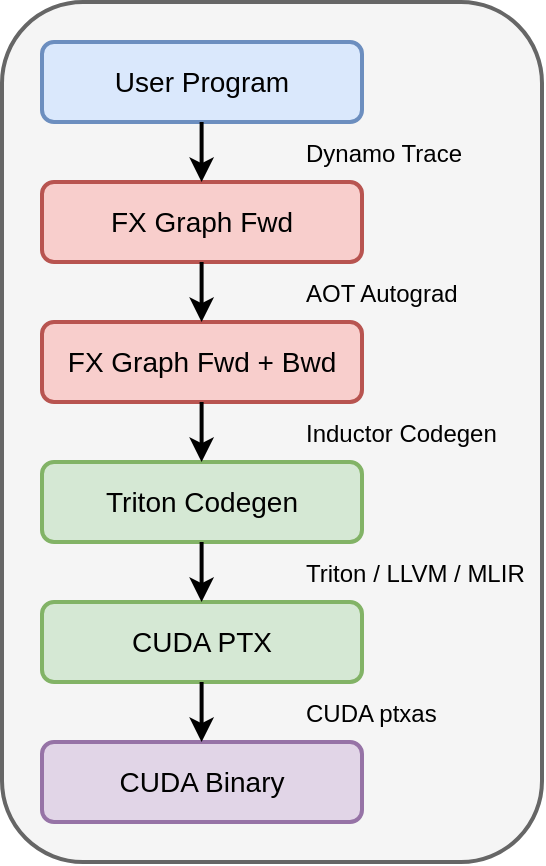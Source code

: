 <mxfile version="20.8.16" type="device"><diagram name="Page-1" id="dgEz4zzRq9ji8uH46biQ"><mxGraphModel dx="476" dy="576" grid="1" gridSize="10" guides="1" tooltips="1" connect="1" arrows="1" fold="1" page="1" pageScale="1" pageWidth="850" pageHeight="1100" math="0" shadow="0"><root><mxCell id="0"/><mxCell id="1" parent="0"/><mxCell id="Cvfs00MhlCb4LslnIZVh-27" value="" style="rounded=1;whiteSpace=wrap;html=1;strokeWidth=2;fontSize=12;fillColor=#f5f5f5;fontColor=#333333;strokeColor=#666666;" vertex="1" parent="1"><mxGeometry x="220" y="60" width="270" height="430" as="geometry"/></mxCell><mxCell id="Cvfs00MhlCb4LslnIZVh-25" value="front" parent="0"/><mxCell id="Cvfs00MhlCb4LslnIZVh-20" value="&lt;font style=&quot;font-size: 12px;&quot;&gt;AOT Autograd&lt;/font&gt;" style="text;html=1;strokeColor=none;fillColor=none;align=left;verticalAlign=middle;whiteSpace=wrap;rounded=0;fontSize=14;" vertex="1" parent="Cvfs00MhlCb4LslnIZVh-25"><mxGeometry x="370" y="190" width="120" height="30" as="geometry"/></mxCell><mxCell id="Cvfs00MhlCb4LslnIZVh-21" value="&lt;font style=&quot;font-size: 12px;&quot;&gt;Inductor Codegen&lt;/font&gt;" style="text;html=1;strokeColor=none;fillColor=none;align=left;verticalAlign=middle;whiteSpace=wrap;rounded=0;fontSize=14;" vertex="1" parent="Cvfs00MhlCb4LslnIZVh-25"><mxGeometry x="370" y="260" width="120" height="30" as="geometry"/></mxCell><mxCell id="Cvfs00MhlCb4LslnIZVh-22" value="&lt;font style=&quot;font-size: 12px;&quot;&gt;Dynamo Trace&amp;nbsp;&lt;/font&gt;" style="text;html=1;strokeColor=none;fillColor=none;align=left;verticalAlign=middle;whiteSpace=wrap;rounded=0;fontSize=14;" vertex="1" parent="Cvfs00MhlCb4LslnIZVh-25"><mxGeometry x="370" y="120" width="120" height="30" as="geometry"/></mxCell><mxCell id="Cvfs00MhlCb4LslnIZVh-23" value="&lt;font style=&quot;font-size: 12px;&quot;&gt;CUDA ptxas&lt;/font&gt;" style="text;html=1;strokeColor=none;fillColor=none;align=left;verticalAlign=middle;whiteSpace=wrap;rounded=0;fontSize=14;" vertex="1" parent="Cvfs00MhlCb4LslnIZVh-25"><mxGeometry x="370" y="400" width="120" height="30" as="geometry"/></mxCell><mxCell id="Cvfs00MhlCb4LslnIZVh-24" value="&lt;font style=&quot;font-size: 12px;&quot;&gt;Triton / LLVM / MLIR&lt;/font&gt;" style="text;html=1;strokeColor=none;fillColor=none;align=left;verticalAlign=middle;whiteSpace=wrap;rounded=0;fontSize=14;" vertex="1" parent="Cvfs00MhlCb4LslnIZVh-25"><mxGeometry x="370" y="330" width="120" height="30" as="geometry"/></mxCell><mxCell id="Cvfs00MhlCb4LslnIZVh-1" value="&lt;font style=&quot;font-size: 14px;&quot;&gt;CUDA Binary&lt;/font&gt;" style="rounded=1;whiteSpace=wrap;html=1;strokeWidth=2;fillColor=#e1d5e7;strokeColor=#9673a6;" vertex="1" parent="Cvfs00MhlCb4LslnIZVh-25"><mxGeometry x="240" y="430" width="160" height="40" as="geometry"/></mxCell><mxCell id="Cvfs00MhlCb4LslnIZVh-8" value="&lt;font style=&quot;font-size: 14px;&quot;&gt;CUDA PTX&lt;/font&gt;" style="rounded=1;whiteSpace=wrap;html=1;strokeWidth=2;fillColor=#d5e8d4;strokeColor=#82b366;" vertex="1" parent="Cvfs00MhlCb4LslnIZVh-25"><mxGeometry x="240" y="360" width="160" height="40" as="geometry"/></mxCell><mxCell id="Cvfs00MhlCb4LslnIZVh-9" value="&lt;font style=&quot;font-size: 14px;&quot;&gt;Triton Codegen&lt;/font&gt;" style="rounded=1;whiteSpace=wrap;html=1;strokeWidth=2;fillColor=#d5e8d4;strokeColor=#82b366;" vertex="1" parent="Cvfs00MhlCb4LslnIZVh-25"><mxGeometry x="240" y="290" width="160" height="40" as="geometry"/></mxCell><mxCell id="Cvfs00MhlCb4LslnIZVh-10" value="&lt;font style=&quot;font-size: 14px;&quot;&gt;FX Graph Fwd + Bwd&lt;/font&gt;" style="rounded=1;whiteSpace=wrap;html=1;strokeWidth=2;fillColor=#f8cecc;strokeColor=#b85450;" vertex="1" parent="Cvfs00MhlCb4LslnIZVh-25"><mxGeometry x="240" y="220" width="160" height="40" as="geometry"/></mxCell><mxCell id="Cvfs00MhlCb4LslnIZVh-11" value="&lt;font style=&quot;font-size: 14px;&quot;&gt;FX Graph Fwd&lt;/font&gt;" style="rounded=1;whiteSpace=wrap;html=1;strokeWidth=2;fillColor=#f8cecc;strokeColor=#b85450;" vertex="1" parent="Cvfs00MhlCb4LslnIZVh-25"><mxGeometry x="240" y="150" width="160" height="40" as="geometry"/></mxCell><mxCell id="Cvfs00MhlCb4LslnIZVh-12" value="&lt;font style=&quot;font-size: 14px;&quot;&gt;User Program&lt;/font&gt;" style="rounded=1;whiteSpace=wrap;html=1;strokeWidth=2;fillColor=#dae8fc;strokeColor=#6c8ebf;" vertex="1" parent="Cvfs00MhlCb4LslnIZVh-25"><mxGeometry x="240" y="80" width="160" height="40" as="geometry"/></mxCell><mxCell id="Cvfs00MhlCb4LslnIZVh-14" value="" style="endArrow=classic;html=1;rounded=0;fontSize=14;strokeWidth=2;" edge="1" parent="Cvfs00MhlCb4LslnIZVh-25"><mxGeometry width="50" height="50" relative="1" as="geometry"><mxPoint x="319.8" y="120" as="sourcePoint"/><mxPoint x="319.8" y="150" as="targetPoint"/></mxGeometry></mxCell><mxCell id="Cvfs00MhlCb4LslnIZVh-15" value="" style="endArrow=classic;html=1;rounded=0;fontSize=14;strokeWidth=2;" edge="1" parent="Cvfs00MhlCb4LslnIZVh-25"><mxGeometry width="50" height="50" relative="1" as="geometry"><mxPoint x="319.8" y="190" as="sourcePoint"/><mxPoint x="319.8" y="220" as="targetPoint"/></mxGeometry></mxCell><mxCell id="Cvfs00MhlCb4LslnIZVh-16" value="" style="endArrow=classic;html=1;rounded=0;fontSize=14;strokeWidth=2;" edge="1" parent="Cvfs00MhlCb4LslnIZVh-25"><mxGeometry width="50" height="50" relative="1" as="geometry"><mxPoint x="319.8" y="260" as="sourcePoint"/><mxPoint x="319.8" y="290" as="targetPoint"/></mxGeometry></mxCell><mxCell id="Cvfs00MhlCb4LslnIZVh-17" value="" style="endArrow=classic;html=1;rounded=0;fontSize=14;strokeWidth=2;" edge="1" parent="Cvfs00MhlCb4LslnIZVh-25"><mxGeometry width="50" height="50" relative="1" as="geometry"><mxPoint x="319.8" y="330" as="sourcePoint"/><mxPoint x="319.8" y="360" as="targetPoint"/></mxGeometry></mxCell><mxCell id="Cvfs00MhlCb4LslnIZVh-19" value="" style="endArrow=classic;html=1;rounded=0;fontSize=14;strokeWidth=2;" edge="1" parent="Cvfs00MhlCb4LslnIZVh-25"><mxGeometry width="50" height="50" relative="1" as="geometry"><mxPoint x="319.8" y="400" as="sourcePoint"/><mxPoint x="319.8" y="430" as="targetPoint"/></mxGeometry></mxCell></root></mxGraphModel></diagram></mxfile>